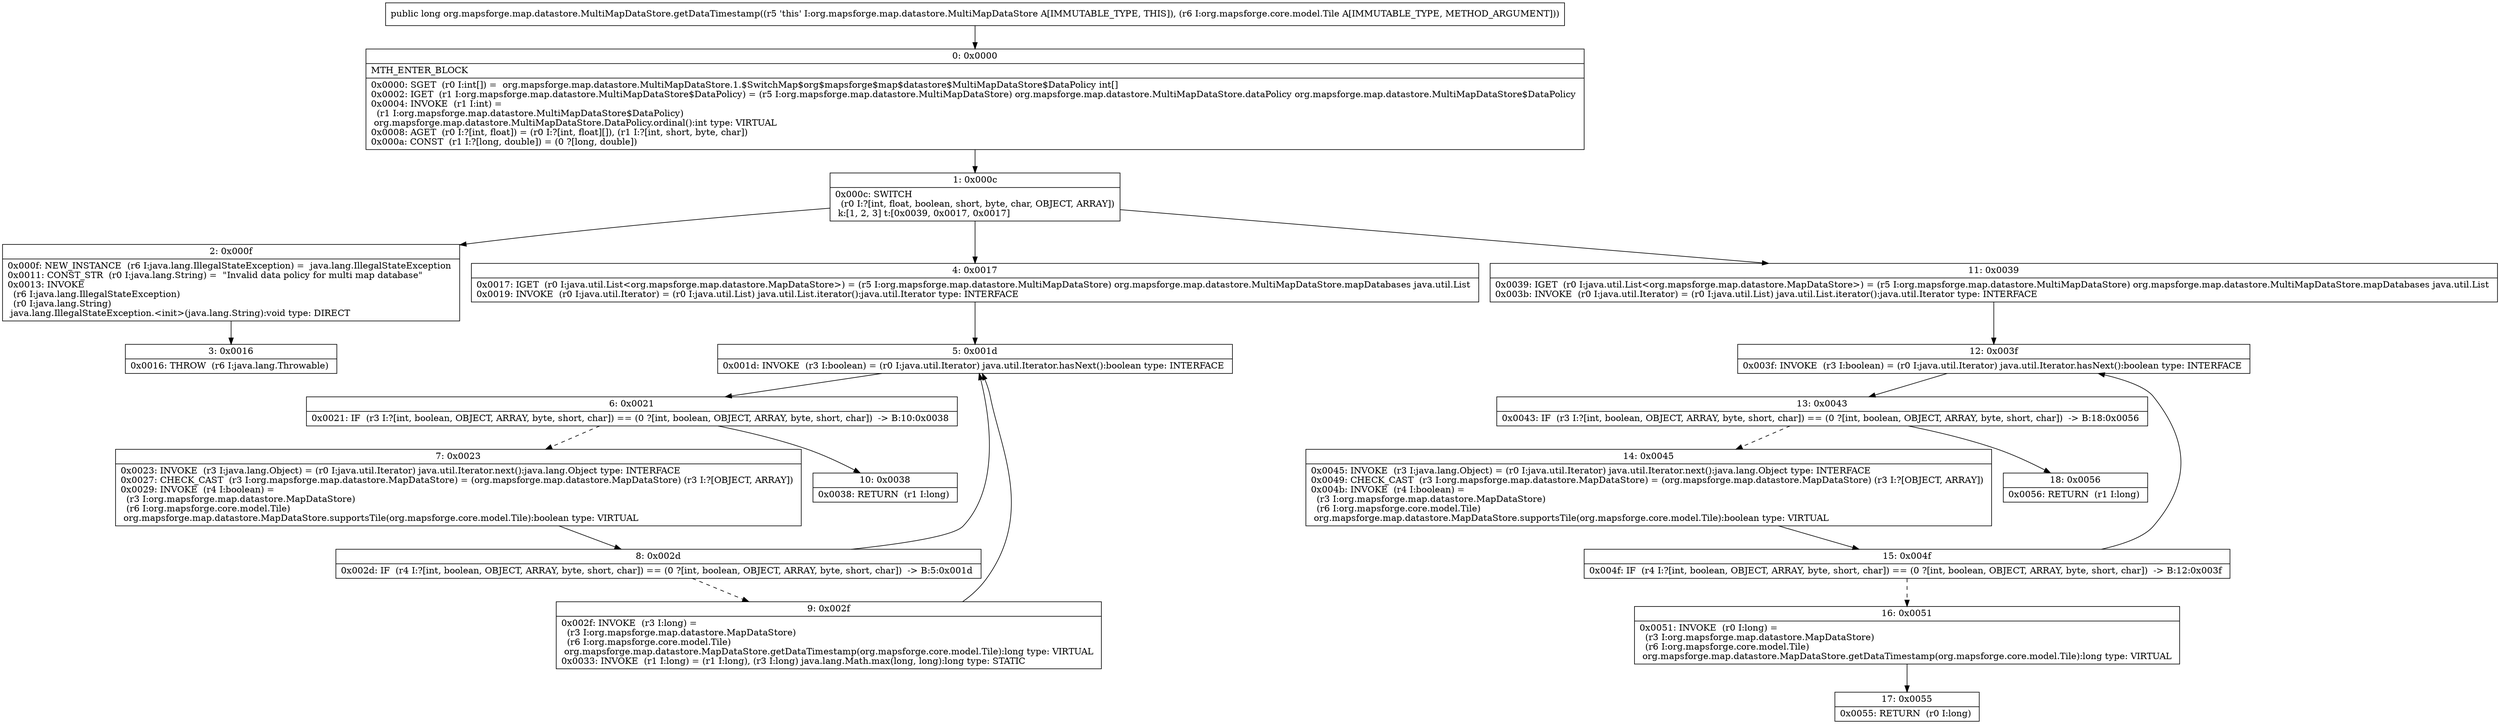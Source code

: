 digraph "CFG fororg.mapsforge.map.datastore.MultiMapDataStore.getDataTimestamp(Lorg\/mapsforge\/core\/model\/Tile;)J" {
Node_0 [shape=record,label="{0\:\ 0x0000|MTH_ENTER_BLOCK\l|0x0000: SGET  (r0 I:int[]) =  org.mapsforge.map.datastore.MultiMapDataStore.1.$SwitchMap$org$mapsforge$map$datastore$MultiMapDataStore$DataPolicy int[] \l0x0002: IGET  (r1 I:org.mapsforge.map.datastore.MultiMapDataStore$DataPolicy) = (r5 I:org.mapsforge.map.datastore.MultiMapDataStore) org.mapsforge.map.datastore.MultiMapDataStore.dataPolicy org.mapsforge.map.datastore.MultiMapDataStore$DataPolicy \l0x0004: INVOKE  (r1 I:int) = \l  (r1 I:org.mapsforge.map.datastore.MultiMapDataStore$DataPolicy)\l org.mapsforge.map.datastore.MultiMapDataStore.DataPolicy.ordinal():int type: VIRTUAL \l0x0008: AGET  (r0 I:?[int, float]) = (r0 I:?[int, float][]), (r1 I:?[int, short, byte, char]) \l0x000a: CONST  (r1 I:?[long, double]) = (0 ?[long, double]) \l}"];
Node_1 [shape=record,label="{1\:\ 0x000c|0x000c: SWITCH  \l  (r0 I:?[int, float, boolean, short, byte, char, OBJECT, ARRAY])\l k:[1, 2, 3] t:[0x0039, 0x0017, 0x0017] \l}"];
Node_2 [shape=record,label="{2\:\ 0x000f|0x000f: NEW_INSTANCE  (r6 I:java.lang.IllegalStateException) =  java.lang.IllegalStateException \l0x0011: CONST_STR  (r0 I:java.lang.String) =  \"Invalid data policy for multi map database\" \l0x0013: INVOKE  \l  (r6 I:java.lang.IllegalStateException)\l  (r0 I:java.lang.String)\l java.lang.IllegalStateException.\<init\>(java.lang.String):void type: DIRECT \l}"];
Node_3 [shape=record,label="{3\:\ 0x0016|0x0016: THROW  (r6 I:java.lang.Throwable) \l}"];
Node_4 [shape=record,label="{4\:\ 0x0017|0x0017: IGET  (r0 I:java.util.List\<org.mapsforge.map.datastore.MapDataStore\>) = (r5 I:org.mapsforge.map.datastore.MultiMapDataStore) org.mapsforge.map.datastore.MultiMapDataStore.mapDatabases java.util.List \l0x0019: INVOKE  (r0 I:java.util.Iterator) = (r0 I:java.util.List) java.util.List.iterator():java.util.Iterator type: INTERFACE \l}"];
Node_5 [shape=record,label="{5\:\ 0x001d|0x001d: INVOKE  (r3 I:boolean) = (r0 I:java.util.Iterator) java.util.Iterator.hasNext():boolean type: INTERFACE \l}"];
Node_6 [shape=record,label="{6\:\ 0x0021|0x0021: IF  (r3 I:?[int, boolean, OBJECT, ARRAY, byte, short, char]) == (0 ?[int, boolean, OBJECT, ARRAY, byte, short, char])  \-\> B:10:0x0038 \l}"];
Node_7 [shape=record,label="{7\:\ 0x0023|0x0023: INVOKE  (r3 I:java.lang.Object) = (r0 I:java.util.Iterator) java.util.Iterator.next():java.lang.Object type: INTERFACE \l0x0027: CHECK_CAST  (r3 I:org.mapsforge.map.datastore.MapDataStore) = (org.mapsforge.map.datastore.MapDataStore) (r3 I:?[OBJECT, ARRAY]) \l0x0029: INVOKE  (r4 I:boolean) = \l  (r3 I:org.mapsforge.map.datastore.MapDataStore)\l  (r6 I:org.mapsforge.core.model.Tile)\l org.mapsforge.map.datastore.MapDataStore.supportsTile(org.mapsforge.core.model.Tile):boolean type: VIRTUAL \l}"];
Node_8 [shape=record,label="{8\:\ 0x002d|0x002d: IF  (r4 I:?[int, boolean, OBJECT, ARRAY, byte, short, char]) == (0 ?[int, boolean, OBJECT, ARRAY, byte, short, char])  \-\> B:5:0x001d \l}"];
Node_9 [shape=record,label="{9\:\ 0x002f|0x002f: INVOKE  (r3 I:long) = \l  (r3 I:org.mapsforge.map.datastore.MapDataStore)\l  (r6 I:org.mapsforge.core.model.Tile)\l org.mapsforge.map.datastore.MapDataStore.getDataTimestamp(org.mapsforge.core.model.Tile):long type: VIRTUAL \l0x0033: INVOKE  (r1 I:long) = (r1 I:long), (r3 I:long) java.lang.Math.max(long, long):long type: STATIC \l}"];
Node_10 [shape=record,label="{10\:\ 0x0038|0x0038: RETURN  (r1 I:long) \l}"];
Node_11 [shape=record,label="{11\:\ 0x0039|0x0039: IGET  (r0 I:java.util.List\<org.mapsforge.map.datastore.MapDataStore\>) = (r5 I:org.mapsforge.map.datastore.MultiMapDataStore) org.mapsforge.map.datastore.MultiMapDataStore.mapDatabases java.util.List \l0x003b: INVOKE  (r0 I:java.util.Iterator) = (r0 I:java.util.List) java.util.List.iterator():java.util.Iterator type: INTERFACE \l}"];
Node_12 [shape=record,label="{12\:\ 0x003f|0x003f: INVOKE  (r3 I:boolean) = (r0 I:java.util.Iterator) java.util.Iterator.hasNext():boolean type: INTERFACE \l}"];
Node_13 [shape=record,label="{13\:\ 0x0043|0x0043: IF  (r3 I:?[int, boolean, OBJECT, ARRAY, byte, short, char]) == (0 ?[int, boolean, OBJECT, ARRAY, byte, short, char])  \-\> B:18:0x0056 \l}"];
Node_14 [shape=record,label="{14\:\ 0x0045|0x0045: INVOKE  (r3 I:java.lang.Object) = (r0 I:java.util.Iterator) java.util.Iterator.next():java.lang.Object type: INTERFACE \l0x0049: CHECK_CAST  (r3 I:org.mapsforge.map.datastore.MapDataStore) = (org.mapsforge.map.datastore.MapDataStore) (r3 I:?[OBJECT, ARRAY]) \l0x004b: INVOKE  (r4 I:boolean) = \l  (r3 I:org.mapsforge.map.datastore.MapDataStore)\l  (r6 I:org.mapsforge.core.model.Tile)\l org.mapsforge.map.datastore.MapDataStore.supportsTile(org.mapsforge.core.model.Tile):boolean type: VIRTUAL \l}"];
Node_15 [shape=record,label="{15\:\ 0x004f|0x004f: IF  (r4 I:?[int, boolean, OBJECT, ARRAY, byte, short, char]) == (0 ?[int, boolean, OBJECT, ARRAY, byte, short, char])  \-\> B:12:0x003f \l}"];
Node_16 [shape=record,label="{16\:\ 0x0051|0x0051: INVOKE  (r0 I:long) = \l  (r3 I:org.mapsforge.map.datastore.MapDataStore)\l  (r6 I:org.mapsforge.core.model.Tile)\l org.mapsforge.map.datastore.MapDataStore.getDataTimestamp(org.mapsforge.core.model.Tile):long type: VIRTUAL \l}"];
Node_17 [shape=record,label="{17\:\ 0x0055|0x0055: RETURN  (r0 I:long) \l}"];
Node_18 [shape=record,label="{18\:\ 0x0056|0x0056: RETURN  (r1 I:long) \l}"];
MethodNode[shape=record,label="{public long org.mapsforge.map.datastore.MultiMapDataStore.getDataTimestamp((r5 'this' I:org.mapsforge.map.datastore.MultiMapDataStore A[IMMUTABLE_TYPE, THIS]), (r6 I:org.mapsforge.core.model.Tile A[IMMUTABLE_TYPE, METHOD_ARGUMENT])) }"];
MethodNode -> Node_0;
Node_0 -> Node_1;
Node_1 -> Node_2;
Node_1 -> Node_4;
Node_1 -> Node_11;
Node_2 -> Node_3;
Node_4 -> Node_5;
Node_5 -> Node_6;
Node_6 -> Node_7[style=dashed];
Node_6 -> Node_10;
Node_7 -> Node_8;
Node_8 -> Node_5;
Node_8 -> Node_9[style=dashed];
Node_9 -> Node_5;
Node_11 -> Node_12;
Node_12 -> Node_13;
Node_13 -> Node_14[style=dashed];
Node_13 -> Node_18;
Node_14 -> Node_15;
Node_15 -> Node_12;
Node_15 -> Node_16[style=dashed];
Node_16 -> Node_17;
}

